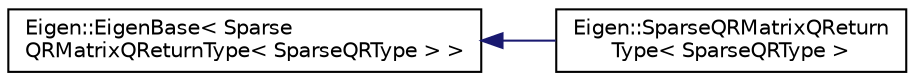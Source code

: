 digraph "Graphical Class Hierarchy"
{
  edge [fontname="Helvetica",fontsize="10",labelfontname="Helvetica",labelfontsize="10"];
  node [fontname="Helvetica",fontsize="10",shape=record];
  rankdir="LR";
  Node1 [label="Eigen::EigenBase\< Sparse\lQRMatrixQReturnType\< SparseQRType \> \>",height=0.2,width=0.4,color="black", fillcolor="white", style="filled",URL="$struct_eigen_1_1_eigen_base.html"];
  Node1 -> Node2 [dir="back",color="midnightblue",fontsize="10",style="solid",fontname="Helvetica"];
  Node2 [label="Eigen::SparseQRMatrixQReturn\lType\< SparseQRType \>",height=0.2,width=0.4,color="black", fillcolor="white", style="filled",URL="$struct_eigen_1_1_sparse_q_r_matrix_q_return_type.html"];
}
